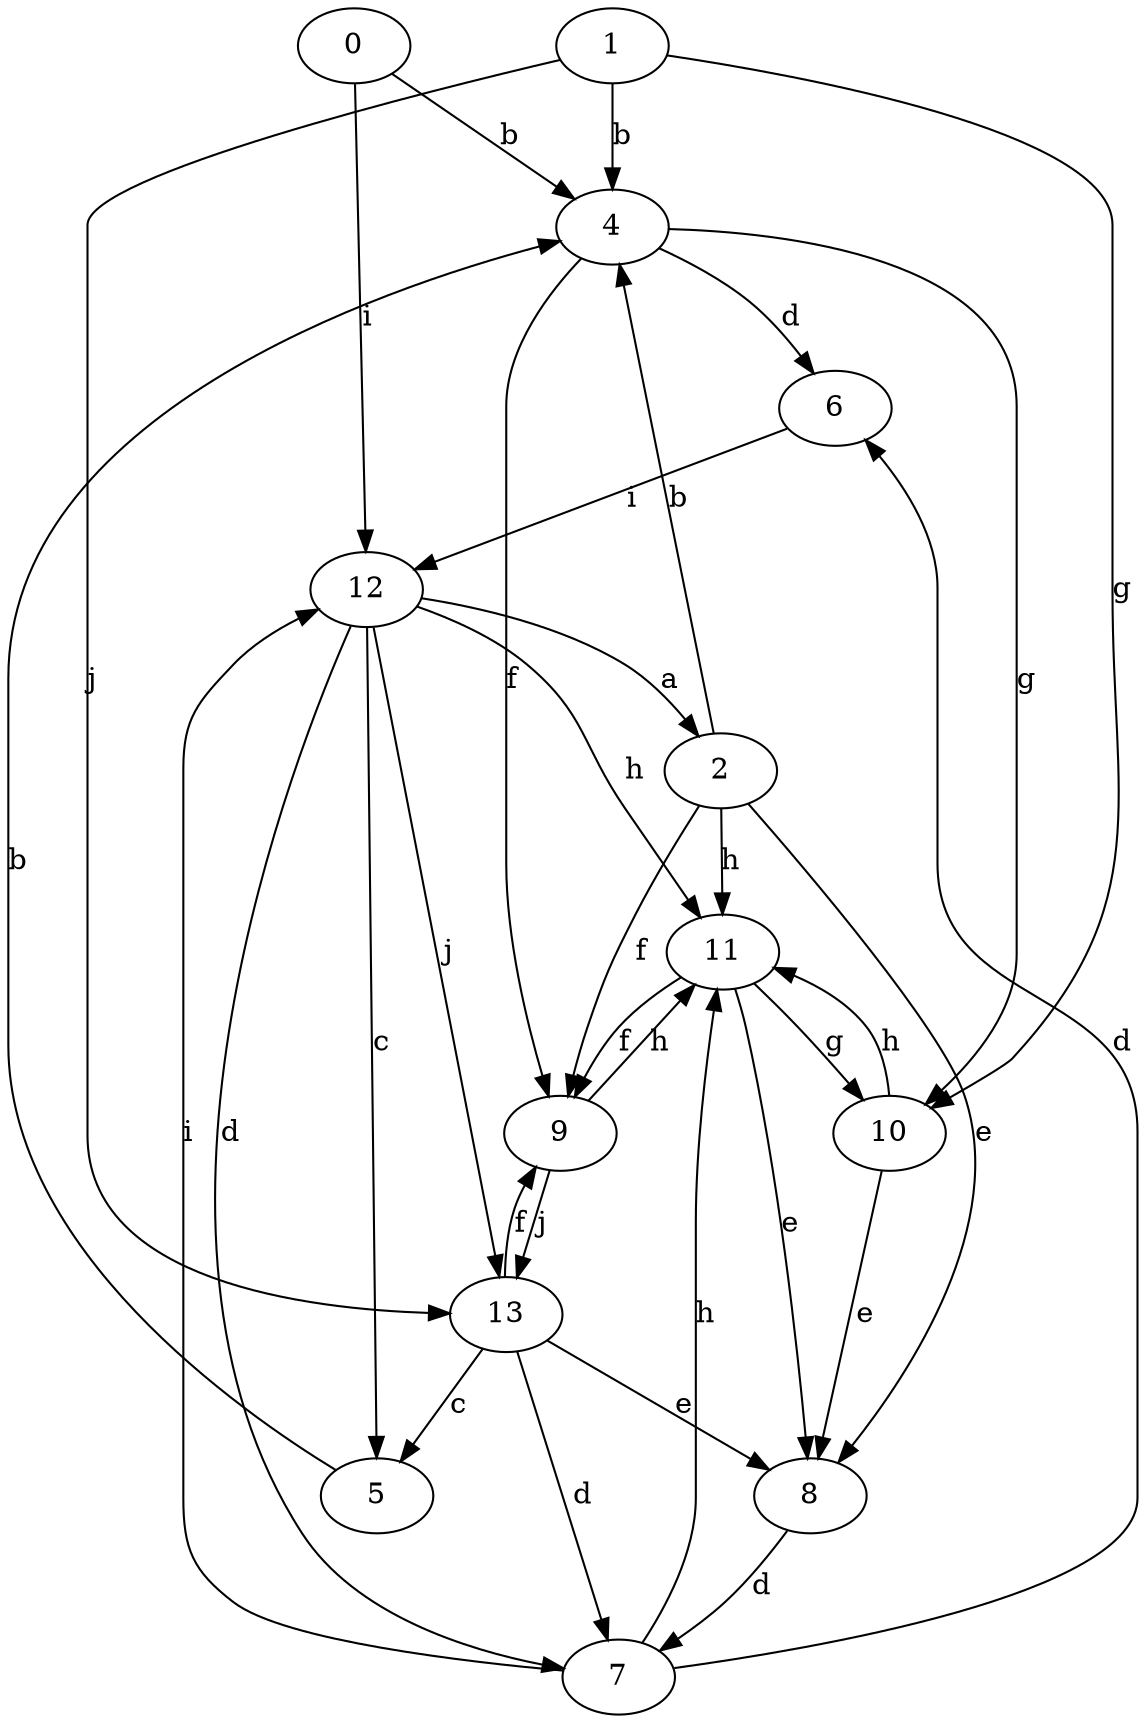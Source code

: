strict digraph  {
1;
2;
4;
5;
6;
7;
8;
0;
9;
10;
11;
12;
13;
1 -> 4  [label=b];
1 -> 10  [label=g];
1 -> 13  [label=j];
2 -> 4  [label=b];
2 -> 8  [label=e];
2 -> 9  [label=f];
2 -> 11  [label=h];
4 -> 6  [label=d];
4 -> 9  [label=f];
4 -> 10  [label=g];
5 -> 4  [label=b];
6 -> 12  [label=i];
7 -> 6  [label=d];
7 -> 11  [label=h];
7 -> 12  [label=i];
8 -> 7  [label=d];
0 -> 4  [label=b];
0 -> 12  [label=i];
9 -> 11  [label=h];
9 -> 13  [label=j];
10 -> 8  [label=e];
10 -> 11  [label=h];
11 -> 8  [label=e];
11 -> 9  [label=f];
11 -> 10  [label=g];
12 -> 2  [label=a];
12 -> 5  [label=c];
12 -> 7  [label=d];
12 -> 11  [label=h];
12 -> 13  [label=j];
13 -> 5  [label=c];
13 -> 7  [label=d];
13 -> 8  [label=e];
13 -> 9  [label=f];
}
